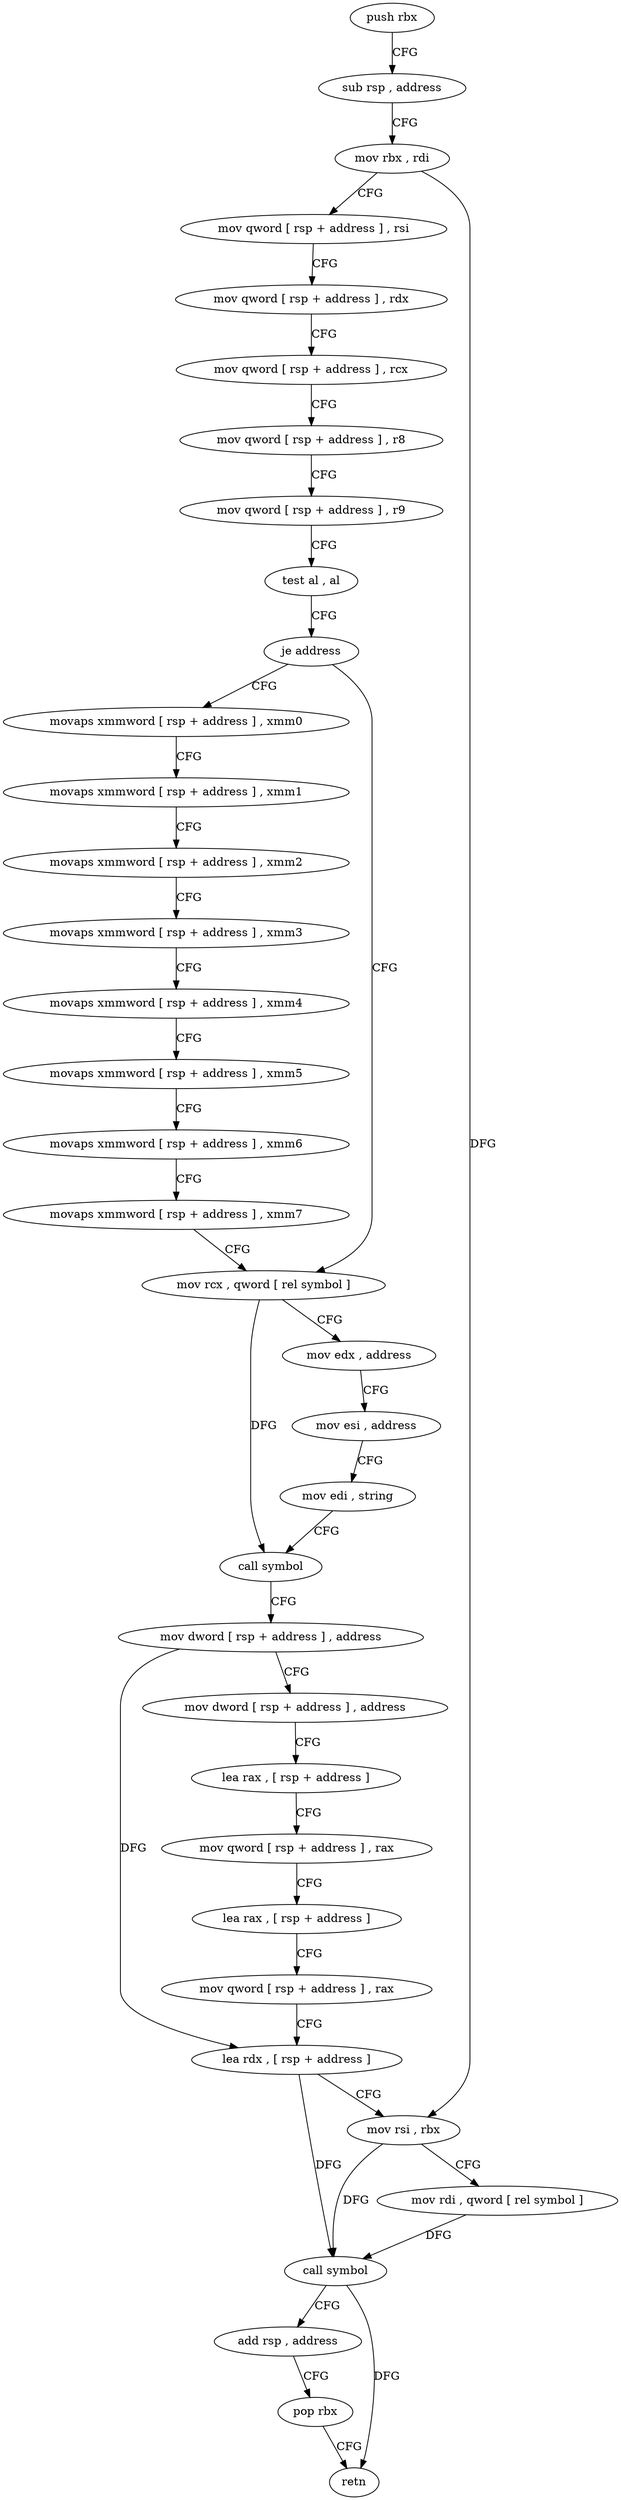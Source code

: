 digraph "func" {
"4298404" [label = "push rbx" ]
"4298405" [label = "sub rsp , address" ]
"4298412" [label = "mov rbx , rdi" ]
"4298415" [label = "mov qword [ rsp + address ] , rsi" ]
"4298420" [label = "mov qword [ rsp + address ] , rdx" ]
"4298425" [label = "mov qword [ rsp + address ] , rcx" ]
"4298430" [label = "mov qword [ rsp + address ] , r8" ]
"4298435" [label = "mov qword [ rsp + address ] , r9" ]
"4298440" [label = "test al , al" ]
"4298442" [label = "je address" ]
"4298499" [label = "mov rcx , qword [ rel symbol ]" ]
"4298444" [label = "movaps xmmword [ rsp + address ] , xmm0" ]
"4298506" [label = "mov edx , address" ]
"4298511" [label = "mov esi , address" ]
"4298516" [label = "mov edi , string" ]
"4298521" [label = "call symbol" ]
"4298526" [label = "mov dword [ rsp + address ] , address" ]
"4298534" [label = "mov dword [ rsp + address ] , address" ]
"4298542" [label = "lea rax , [ rsp + address ]" ]
"4298550" [label = "mov qword [ rsp + address ] , rax" ]
"4298555" [label = "lea rax , [ rsp + address ]" ]
"4298560" [label = "mov qword [ rsp + address ] , rax" ]
"4298565" [label = "lea rdx , [ rsp + address ]" ]
"4298570" [label = "mov rsi , rbx" ]
"4298573" [label = "mov rdi , qword [ rel symbol ]" ]
"4298580" [label = "call symbol" ]
"4298585" [label = "add rsp , address" ]
"4298592" [label = "pop rbx" ]
"4298593" [label = "retn" ]
"4298449" [label = "movaps xmmword [ rsp + address ] , xmm1" ]
"4298454" [label = "movaps xmmword [ rsp + address ] , xmm2" ]
"4298459" [label = "movaps xmmword [ rsp + address ] , xmm3" ]
"4298467" [label = "movaps xmmword [ rsp + address ] , xmm4" ]
"4298475" [label = "movaps xmmword [ rsp + address ] , xmm5" ]
"4298483" [label = "movaps xmmword [ rsp + address ] , xmm6" ]
"4298491" [label = "movaps xmmword [ rsp + address ] , xmm7" ]
"4298404" -> "4298405" [ label = "CFG" ]
"4298405" -> "4298412" [ label = "CFG" ]
"4298412" -> "4298415" [ label = "CFG" ]
"4298412" -> "4298570" [ label = "DFG" ]
"4298415" -> "4298420" [ label = "CFG" ]
"4298420" -> "4298425" [ label = "CFG" ]
"4298425" -> "4298430" [ label = "CFG" ]
"4298430" -> "4298435" [ label = "CFG" ]
"4298435" -> "4298440" [ label = "CFG" ]
"4298440" -> "4298442" [ label = "CFG" ]
"4298442" -> "4298499" [ label = "CFG" ]
"4298442" -> "4298444" [ label = "CFG" ]
"4298499" -> "4298506" [ label = "CFG" ]
"4298499" -> "4298521" [ label = "DFG" ]
"4298444" -> "4298449" [ label = "CFG" ]
"4298506" -> "4298511" [ label = "CFG" ]
"4298511" -> "4298516" [ label = "CFG" ]
"4298516" -> "4298521" [ label = "CFG" ]
"4298521" -> "4298526" [ label = "CFG" ]
"4298526" -> "4298534" [ label = "CFG" ]
"4298526" -> "4298565" [ label = "DFG" ]
"4298534" -> "4298542" [ label = "CFG" ]
"4298542" -> "4298550" [ label = "CFG" ]
"4298550" -> "4298555" [ label = "CFG" ]
"4298555" -> "4298560" [ label = "CFG" ]
"4298560" -> "4298565" [ label = "CFG" ]
"4298565" -> "4298570" [ label = "CFG" ]
"4298565" -> "4298580" [ label = "DFG" ]
"4298570" -> "4298573" [ label = "CFG" ]
"4298570" -> "4298580" [ label = "DFG" ]
"4298573" -> "4298580" [ label = "DFG" ]
"4298580" -> "4298585" [ label = "CFG" ]
"4298580" -> "4298593" [ label = "DFG" ]
"4298585" -> "4298592" [ label = "CFG" ]
"4298592" -> "4298593" [ label = "CFG" ]
"4298449" -> "4298454" [ label = "CFG" ]
"4298454" -> "4298459" [ label = "CFG" ]
"4298459" -> "4298467" [ label = "CFG" ]
"4298467" -> "4298475" [ label = "CFG" ]
"4298475" -> "4298483" [ label = "CFG" ]
"4298483" -> "4298491" [ label = "CFG" ]
"4298491" -> "4298499" [ label = "CFG" ]
}
